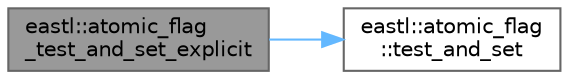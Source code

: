 digraph "eastl::atomic_flag_test_and_set_explicit"
{
 // LATEX_PDF_SIZE
  bgcolor="transparent";
  edge [fontname=Helvetica,fontsize=10,labelfontname=Helvetica,labelfontsize=10];
  node [fontname=Helvetica,fontsize=10,shape=box,height=0.2,width=0.4];
  rankdir="LR";
  Node1 [id="Node000001",label="eastl::atomic_flag\l_test_and_set_explicit",height=0.2,width=0.4,color="gray40", fillcolor="grey60", style="filled", fontcolor="black",tooltip=" "];
  Node1 -> Node2 [id="edge1_Node000001_Node000002",color="steelblue1",style="solid",tooltip=" "];
  Node2 [id="Node000002",label="eastl::atomic_flag\l::test_and_set",height=0.2,width=0.4,color="grey40", fillcolor="white", style="filled",URL="$classeastl_1_1atomic__flag.html#ac0f5ecae92db1d557c96991f9789cc3e",tooltip=" "];
}
